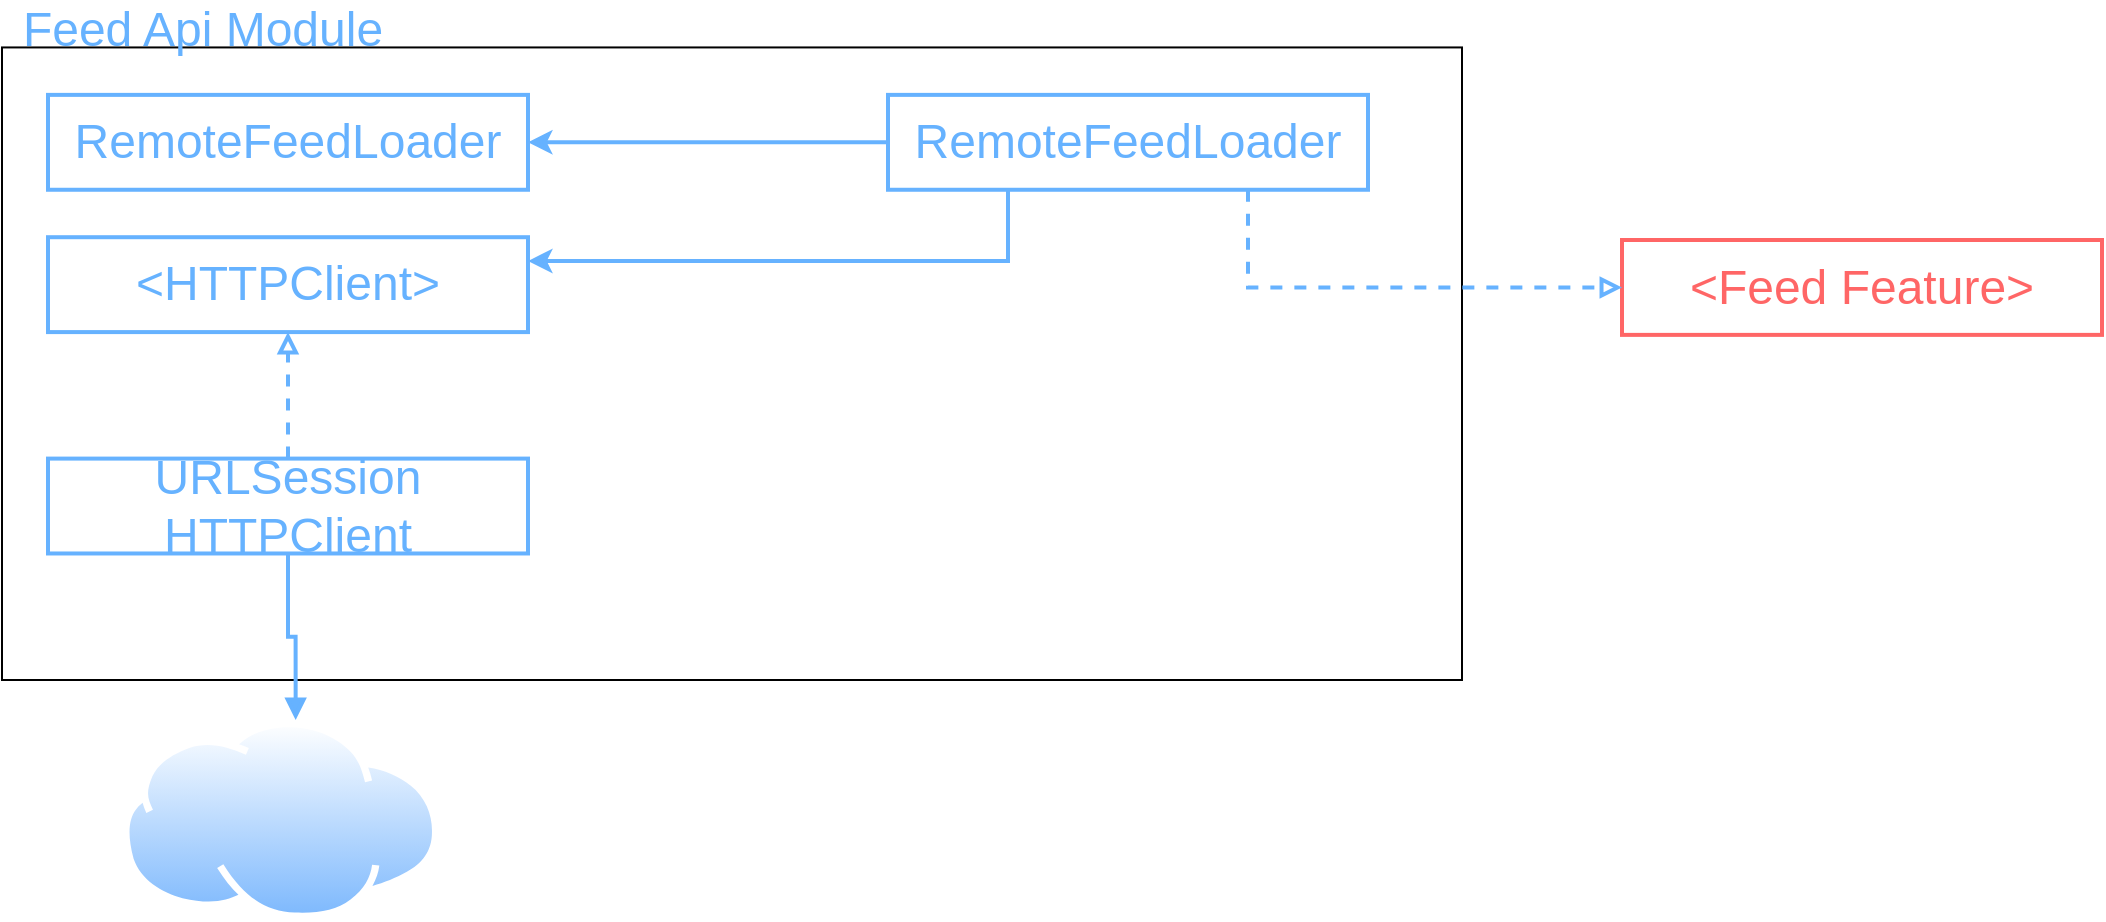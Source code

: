 <mxfile version="15.0.2" type="github">
  <diagram name="Page-1" id="c7558073-3199-34d8-9f00-42111426c3f3">
    <mxGraphModel dx="2767" dy="693" grid="1" gridSize="10" guides="1" tooltips="1" connect="1" arrows="1" fold="1" page="1" pageScale="1" pageWidth="1654" pageHeight="2336" background="none" math="0" shadow="0">
      <root>
        <mxCell id="0" />
        <mxCell id="1" parent="0" />
        <mxCell id="Jseb_oOh7TeOHAUnvopO-108" value="" style="group" vertex="1" connectable="0" parent="1">
          <mxGeometry x="-10" y="140" width="730" height="340" as="geometry" />
        </mxCell>
        <mxCell id="Jseb_oOh7TeOHAUnvopO-96" value="" style="rounded=0;whiteSpace=wrap;html=1;fontSize=22;verticalAlign=top;align=left;fontColor=#66B2FF;labelBorderColor=none;" vertex="1" parent="Jseb_oOh7TeOHAUnvopO-108">
          <mxGeometry y="23.721" width="730" height="316.279" as="geometry" />
        </mxCell>
        <mxCell id="Jseb_oOh7TeOHAUnvopO-107" value="Feed Api Module" style="text;html=1;align=center;verticalAlign=middle;resizable=0;points=[];autosize=1;strokeColor=none;fontSize=24;fontColor=#66B2FF;" vertex="1" parent="Jseb_oOh7TeOHAUnvopO-108">
          <mxGeometry width="200" height="30" as="geometry" />
        </mxCell>
        <mxCell id="Jseb_oOh7TeOHAUnvopO-99" value="RemoteFeedLoader" style="rounded=0;whiteSpace=wrap;html=1;fontSize=24;align=center;verticalAlign=middle;labelBorderColor=none;strokeWidth=2;fontColor=#66B2FF;strokeColor=#66B2FF;" vertex="1" parent="Jseb_oOh7TeOHAUnvopO-108">
          <mxGeometry x="23" y="47.442" width="240" height="47.442" as="geometry" />
        </mxCell>
        <mxCell id="Jseb_oOh7TeOHAUnvopO-103" value="&amp;lt;HTTPClient&amp;gt;" style="rounded=0;whiteSpace=wrap;html=1;fontSize=24;align=center;verticalAlign=middle;labelBorderColor=none;strokeWidth=2;fontColor=#66B2FF;strokeColor=#66B2FF;" vertex="1" parent="Jseb_oOh7TeOHAUnvopO-108">
          <mxGeometry x="23" y="118.605" width="240" height="47.442" as="geometry" />
        </mxCell>
        <mxCell id="Jseb_oOh7TeOHAUnvopO-105" value="URLSession&lt;br style=&quot;font-size: 24px;&quot;&gt;HTTPClient" style="rounded=0;whiteSpace=wrap;html=1;fontSize=24;align=center;verticalAlign=middle;labelBorderColor=none;strokeWidth=2;fontColor=#66B2FF;strokeColor=#66B2FF;" vertex="1" parent="Jseb_oOh7TeOHAUnvopO-108">
          <mxGeometry x="23" y="229.302" width="240" height="47.442" as="geometry" />
        </mxCell>
        <mxCell id="Jseb_oOh7TeOHAUnvopO-106" style="edgeStyle=orthogonalEdgeStyle;rounded=0;orthogonalLoop=1;jettySize=auto;html=1;fontSize=22;fontColor=#66B2FF;strokeColor=#66B2FF;endArrow=block;endFill=0;dashed=1;strokeWidth=2;" edge="1" parent="Jseb_oOh7TeOHAUnvopO-108" source="Jseb_oOh7TeOHAUnvopO-105" target="Jseb_oOh7TeOHAUnvopO-103">
          <mxGeometry relative="1" as="geometry" />
        </mxCell>
        <mxCell id="Jseb_oOh7TeOHAUnvopO-98" value="&lt;font style=&quot;font-size: 24px&quot;&gt;RemoteFeedLoader&lt;/font&gt;" style="rounded=0;whiteSpace=wrap;html=1;fontSize=22;align=center;verticalAlign=middle;labelBorderColor=none;strokeWidth=2;fontColor=#66B2FF;strokeColor=#66B2FF;" vertex="1" parent="Jseb_oOh7TeOHAUnvopO-108">
          <mxGeometry x="443" y="47.442" width="240" height="47.442" as="geometry" />
        </mxCell>
        <mxCell id="Jseb_oOh7TeOHAUnvopO-101" style="edgeStyle=orthogonalEdgeStyle;rounded=0;orthogonalLoop=1;jettySize=auto;html=1;exitX=0;exitY=0.5;exitDx=0;exitDy=0;entryX=1;entryY=0.5;entryDx=0;entryDy=0;fontSize=22;fontColor=#66B2FF;fillColor=#b1ddf0;strokeColor=#66B2FF;strokeWidth=2;" edge="1" parent="Jseb_oOh7TeOHAUnvopO-108" source="Jseb_oOh7TeOHAUnvopO-98" target="Jseb_oOh7TeOHAUnvopO-99">
          <mxGeometry relative="1" as="geometry" />
        </mxCell>
        <mxCell id="Jseb_oOh7TeOHAUnvopO-104" style="edgeStyle=orthogonalEdgeStyle;rounded=0;orthogonalLoop=1;jettySize=auto;html=1;exitX=0.25;exitY=1;exitDx=0;exitDy=0;entryX=1;entryY=0.25;entryDx=0;entryDy=0;fontSize=22;fontColor=#66B2FF;strokeColor=#66B2FF;strokeWidth=2;" edge="1" parent="Jseb_oOh7TeOHAUnvopO-108" source="Jseb_oOh7TeOHAUnvopO-98" target="Jseb_oOh7TeOHAUnvopO-103">
          <mxGeometry relative="1" as="geometry" />
        </mxCell>
        <mxCell id="Jseb_oOh7TeOHAUnvopO-111" value="&lt;font style=&quot;font-size: 24px&quot;&gt;&amp;lt;Feed Feature&amp;gt;&lt;/font&gt;" style="rounded=0;whiteSpace=wrap;html=1;fontSize=22;align=center;verticalAlign=middle;labelBorderColor=none;strokeWidth=2;fontColor=#FF6666;strokeColor=#FF6666;" vertex="1" parent="1">
          <mxGeometry x="800" y="260.002" width="240" height="47.442" as="geometry" />
        </mxCell>
        <mxCell id="Jseb_oOh7TeOHAUnvopO-112" style="edgeStyle=orthogonalEdgeStyle;rounded=0;orthogonalLoop=1;jettySize=auto;html=1;exitX=0.75;exitY=1;exitDx=0;exitDy=0;entryX=0;entryY=0.5;entryDx=0;entryDy=0;dashed=1;fontSize=24;fontColor=#FF6666;endArrow=block;endFill=0;strokeColor=#66B2FF;strokeWidth=2;" edge="1" parent="1" source="Jseb_oOh7TeOHAUnvopO-98" target="Jseb_oOh7TeOHAUnvopO-111">
          <mxGeometry relative="1" as="geometry" />
        </mxCell>
        <mxCell id="Jseb_oOh7TeOHAUnvopO-113" value="" style="aspect=fixed;perimeter=ellipsePerimeter;html=1;align=center;shadow=0;dashed=0;spacingTop=3;image;image=img/lib/active_directory/internet_cloud.svg;fontSize=24;fontColor=#FF6666;strokeColor=#FF6666;strokeWidth=2;fillColor=none;" vertex="1" parent="1">
          <mxGeometry x="50" y="500" width="158.74" height="100" as="geometry" />
        </mxCell>
        <mxCell id="Jseb_oOh7TeOHAUnvopO-114" style="edgeStyle=orthogonalEdgeStyle;rounded=0;orthogonalLoop=1;jettySize=auto;html=1;exitX=0.5;exitY=1;exitDx=0;exitDy=0;entryX=0.547;entryY=0;entryDx=0;entryDy=0;entryPerimeter=0;fontSize=24;fontColor=#FF6666;endArrow=block;endFill=1;strokeColor=#66B2FF;strokeWidth=2;" edge="1" parent="1" source="Jseb_oOh7TeOHAUnvopO-105" target="Jseb_oOh7TeOHAUnvopO-113">
          <mxGeometry relative="1" as="geometry" />
        </mxCell>
      </root>
    </mxGraphModel>
  </diagram>
</mxfile>
